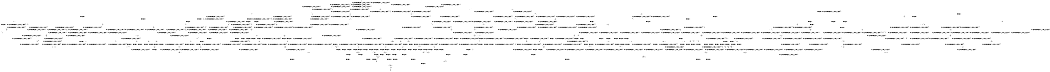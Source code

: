 digraph BCG {
size = "7, 10.5";
center = TRUE;
node [shape = circle];
0 [peripheries = 2];
0 -> 1 [label = "EX !0 !ATOMIC_EXCH_BRANCH (1, +1, TRUE, +0, 3, TRUE) !{}"];
0 -> 2 [label = "EX !2 !ATOMIC_EXCH_BRANCH (1, +0, TRUE, +0, 1, TRUE) !{}"];
0 -> 3 [label = "EX !1 !ATOMIC_EXCH_BRANCH (1, +1, TRUE, +1, 1, FALSE) !{}"];
0 -> 4 [label = "EX !0 !ATOMIC_EXCH_BRANCH (1, +1, TRUE, +0, 3, TRUE) !{}"];
0 -> 5 [label = "EX !2 !ATOMIC_EXCH_BRANCH (1, +0, TRUE, +0, 1, TRUE) !{}"];
0 -> 6 [label = "EX !1 !ATOMIC_EXCH_BRANCH (1, +1, TRUE, +1, 1, FALSE) !{}"];
1 -> 7 [label = "EX !2 !ATOMIC_EXCH_BRANCH (1, +0, TRUE, +0, 1, FALSE) !{}"];
2 -> 8 [label = "EX !0 !ATOMIC_EXCH_BRANCH (1, +1, TRUE, +0, 3, TRUE) !{}"];
3 -> 9 [label = "EX !0 !ATOMIC_EXCH_BRANCH (1, +1, TRUE, +0, 3, FALSE) !{}"];
4 -> 7 [label = "EX !2 !ATOMIC_EXCH_BRANCH (1, +0, TRUE, +0, 1, FALSE) !{}"];
4 -> 10 [label = "EX !1 !ATOMIC_EXCH_BRANCH (1, +1, TRUE, +1, 1, TRUE) !{}"];
4 -> 11 [label = "TERMINATE !0"];
4 -> 12 [label = "EX !2 !ATOMIC_EXCH_BRANCH (1, +0, TRUE, +0, 1, FALSE) !{}"];
4 -> 13 [label = "EX !1 !ATOMIC_EXCH_BRANCH (1, +1, TRUE, +1, 1, TRUE) !{}"];
4 -> 14 [label = "TERMINATE !0"];
5 -> 2 [label = "EX !2 !ATOMIC_EXCH_BRANCH (1, +0, TRUE, +0, 1, TRUE) !{}"];
5 -> 8 [label = "EX !0 !ATOMIC_EXCH_BRANCH (1, +1, TRUE, +0, 3, TRUE) !{}"];
5 -> 15 [label = "EX !1 !ATOMIC_EXCH_BRANCH (1, +1, TRUE, +1, 1, FALSE) !{}"];
5 -> 5 [label = "EX !2 !ATOMIC_EXCH_BRANCH (1, +0, TRUE, +0, 1, TRUE) !{}"];
5 -> 16 [label = "EX !0 !ATOMIC_EXCH_BRANCH (1, +1, TRUE, +0, 3, TRUE) !{}"];
5 -> 17 [label = "EX !1 !ATOMIC_EXCH_BRANCH (1, +1, TRUE, +1, 1, FALSE) !{}"];
6 -> 9 [label = "EX !0 !ATOMIC_EXCH_BRANCH (1, +1, TRUE, +0, 3, FALSE) !{}"];
6 -> 18 [label = "EX !2 !ATOMIC_EXCH_BRANCH (1, +0, TRUE, +0, 1, FALSE) !{}"];
6 -> 19 [label = "TERMINATE !1"];
6 -> 20 [label = "EX !0 !ATOMIC_EXCH_BRANCH (1, +1, TRUE, +0, 3, FALSE) !{}"];
6 -> 21 [label = "EX !2 !ATOMIC_EXCH_BRANCH (1, +0, TRUE, +0, 1, FALSE) !{}"];
6 -> 22 [label = "TERMINATE !1"];
7 -> 23 [label = "EX !1 !ATOMIC_EXCH_BRANCH (1, +1, TRUE, +1, 1, FALSE) !{}"];
8 -> 7 [label = "EX !2 !ATOMIC_EXCH_BRANCH (1, +0, TRUE, +0, 1, FALSE) !{}"];
9 -> 24 [label = "EX !0 !ATOMIC_EXCH_BRANCH (1, +1, TRUE, +1, 1, TRUE) !{}"];
10 -> 25 [label = "EX !2 !ATOMIC_EXCH_BRANCH (1, +0, TRUE, +0, 1, FALSE) !{}"];
11 -> 26 [label = "EX !2 !ATOMIC_EXCH_BRANCH (1, +0, TRUE, +0, 1, FALSE) !{}"];
12 -> 23 [label = "EX !1 !ATOMIC_EXCH_BRANCH (1, +1, TRUE, +1, 1, FALSE) !{}"];
12 -> 27 [label = "TERMINATE !0"];
12 -> 28 [label = "TERMINATE !2"];
12 -> 29 [label = "EX !1 !ATOMIC_EXCH_BRANCH (1, +1, TRUE, +1, 1, FALSE) !{}"];
12 -> 30 [label = "TERMINATE !0"];
12 -> 31 [label = "TERMINATE !2"];
13 -> 10 [label = "EX !1 !ATOMIC_EXCH_BRANCH (1, +1, TRUE, +1, 1, TRUE) !{}"];
13 -> 25 [label = "EX !2 !ATOMIC_EXCH_BRANCH (1, +0, TRUE, +0, 1, FALSE) !{}"];
13 -> 32 [label = "TERMINATE !0"];
13 -> 13 [label = "EX !1 !ATOMIC_EXCH_BRANCH (1, +1, TRUE, +1, 1, TRUE) !{}"];
13 -> 33 [label = "EX !2 !ATOMIC_EXCH_BRANCH (1, +0, TRUE, +0, 1, FALSE) !{}"];
13 -> 34 [label = "TERMINATE !0"];
14 -> 26 [label = "EX !2 !ATOMIC_EXCH_BRANCH (1, +0, TRUE, +0, 1, FALSE) !{}"];
14 -> 35 [label = "EX !1 !ATOMIC_EXCH_BRANCH (1, +1, TRUE, +1, 1, TRUE) !{}"];
14 -> 36 [label = "EX !2 !ATOMIC_EXCH_BRANCH (1, +0, TRUE, +0, 1, FALSE) !{}"];
14 -> 37 [label = "EX !1 !ATOMIC_EXCH_BRANCH (1, +1, TRUE, +1, 1, TRUE) !{}"];
15 -> 18 [label = "EX !2 !ATOMIC_EXCH_BRANCH (1, +0, TRUE, +0, 1, FALSE) !{}"];
16 -> 7 [label = "EX !2 !ATOMIC_EXCH_BRANCH (1, +0, TRUE, +0, 1, FALSE) !{}"];
16 -> 38 [label = "EX !1 !ATOMIC_EXCH_BRANCH (1, +1, TRUE, +1, 1, TRUE) !{}"];
16 -> 39 [label = "TERMINATE !0"];
16 -> 12 [label = "EX !2 !ATOMIC_EXCH_BRANCH (1, +0, TRUE, +0, 1, FALSE) !{}"];
16 -> 40 [label = "EX !1 !ATOMIC_EXCH_BRANCH (1, +1, TRUE, +1, 1, TRUE) !{}"];
16 -> 41 [label = "TERMINATE !0"];
17 -> 18 [label = "EX !2 !ATOMIC_EXCH_BRANCH (1, +0, TRUE, +0, 1, FALSE) !{}"];
17 -> 42 [label = "EX !0 !ATOMIC_EXCH_BRANCH (1, +1, TRUE, +0, 3, FALSE) !{}"];
17 -> 43 [label = "TERMINATE !1"];
17 -> 21 [label = "EX !2 !ATOMIC_EXCH_BRANCH (1, +0, TRUE, +0, 1, FALSE) !{}"];
17 -> 44 [label = "EX !0 !ATOMIC_EXCH_BRANCH (1, +1, TRUE, +0, 3, FALSE) !{}"];
17 -> 45 [label = "TERMINATE !1"];
18 -> 23 [label = "EX !0 !ATOMIC_EXCH_BRANCH (1, +1, TRUE, +0, 3, TRUE) !{}"];
19 -> 46 [label = "EX !0 !ATOMIC_EXCH_BRANCH (1, +1, TRUE, +0, 3, FALSE) !{}"];
20 -> 24 [label = "EX !0 !ATOMIC_EXCH_BRANCH (1, +1, TRUE, +1, 1, TRUE) !{}"];
20 -> 47 [label = "EX !2 !ATOMIC_EXCH_BRANCH (1, +0, TRUE, +0, 1, FALSE) !{}"];
20 -> 48 [label = "TERMINATE !1"];
20 -> 49 [label = "EX !0 !ATOMIC_EXCH_BRANCH (1, +1, TRUE, +1, 1, TRUE) !{}"];
20 -> 50 [label = "EX !2 !ATOMIC_EXCH_BRANCH (1, +0, TRUE, +0, 1, FALSE) !{}"];
20 -> 51 [label = "TERMINATE !1"];
21 -> 23 [label = "EX !0 !ATOMIC_EXCH_BRANCH (1, +1, TRUE, +0, 3, TRUE) !{}"];
21 -> 52 [label = "TERMINATE !2"];
21 -> 53 [label = "TERMINATE !1"];
21 -> 29 [label = "EX !0 !ATOMIC_EXCH_BRANCH (1, +1, TRUE, +0, 3, TRUE) !{}"];
21 -> 54 [label = "TERMINATE !2"];
21 -> 55 [label = "TERMINATE !1"];
22 -> 46 [label = "EX !0 !ATOMIC_EXCH_BRANCH (1, +1, TRUE, +0, 3, FALSE) !{}"];
22 -> 56 [label = "EX !2 !ATOMIC_EXCH_BRANCH (1, +0, TRUE, +0, 1, FALSE) !{}"];
22 -> 57 [label = "EX !0 !ATOMIC_EXCH_BRANCH (1, +1, TRUE, +0, 3, FALSE) !{}"];
22 -> 58 [label = "EX !2 !ATOMIC_EXCH_BRANCH (1, +0, TRUE, +0, 1, FALSE) !{}"];
23 -> 59 [label = "TERMINATE !0"];
24 -> 60 [label = "EX !2 !ATOMIC_EXCH_BRANCH (1, +0, TRUE, +0, 1, FALSE) !{}"];
25 -> 23 [label = "EX !1 !ATOMIC_EXCH_BRANCH (1, +1, TRUE, +1, 1, FALSE) !{}"];
26 -> 61 [label = "EX !1 !ATOMIC_EXCH_BRANCH (1, +1, TRUE, +1, 1, FALSE) !{}"];
27 -> 61 [label = "EX !1 !ATOMIC_EXCH_BRANCH (1, +1, TRUE, +1, 1, FALSE) !{}"];
28 -> 62 [label = "EX !1 !ATOMIC_EXCH_BRANCH (1, +1, TRUE, +1, 1, FALSE) !{}"];
29 -> 59 [label = "TERMINATE !0"];
29 -> 63 [label = "TERMINATE !2"];
29 -> 64 [label = "TERMINATE !1"];
29 -> 65 [label = "TERMINATE !0"];
29 -> 66 [label = "TERMINATE !2"];
29 -> 67 [label = "TERMINATE !1"];
30 -> 61 [label = "EX !1 !ATOMIC_EXCH_BRANCH (1, +1, TRUE, +1, 1, FALSE) !{}"];
30 -> 68 [label = "TERMINATE !2"];
30 -> 69 [label = "EX !1 !ATOMIC_EXCH_BRANCH (1, +1, TRUE, +1, 1, FALSE) !{}"];
30 -> 70 [label = "TERMINATE !2"];
31 -> 62 [label = "EX !1 !ATOMIC_EXCH_BRANCH (1, +1, TRUE, +1, 1, FALSE) !{}"];
31 -> 68 [label = "TERMINATE !0"];
31 -> 71 [label = "EX !1 !ATOMIC_EXCH_BRANCH (1, +1, TRUE, +1, 1, FALSE) !{}"];
31 -> 70 [label = "TERMINATE !0"];
32 -> 72 [label = "EX !2 !ATOMIC_EXCH_BRANCH (1, +0, TRUE, +0, 1, FALSE) !{}"];
33 -> 23 [label = "EX !1 !ATOMIC_EXCH_BRANCH (1, +1, TRUE, +1, 1, FALSE) !{}"];
33 -> 73 [label = "TERMINATE !0"];
33 -> 74 [label = "TERMINATE !2"];
33 -> 29 [label = "EX !1 !ATOMIC_EXCH_BRANCH (1, +1, TRUE, +1, 1, FALSE) !{}"];
33 -> 75 [label = "TERMINATE !0"];
33 -> 76 [label = "TERMINATE !2"];
34 -> 72 [label = "EX !2 !ATOMIC_EXCH_BRANCH (1, +0, TRUE, +0, 1, FALSE) !{}"];
34 -> 35 [label = "EX !1 !ATOMIC_EXCH_BRANCH (1, +1, TRUE, +1, 1, TRUE) !{}"];
34 -> 77 [label = "EX !2 !ATOMIC_EXCH_BRANCH (1, +0, TRUE, +0, 1, FALSE) !{}"];
34 -> 37 [label = "EX !1 !ATOMIC_EXCH_BRANCH (1, +1, TRUE, +1, 1, TRUE) !{}"];
35 -> 72 [label = "EX !2 !ATOMIC_EXCH_BRANCH (1, +0, TRUE, +0, 1, FALSE) !{}"];
36 -> 61 [label = "EX !1 !ATOMIC_EXCH_BRANCH (1, +1, TRUE, +1, 1, FALSE) !{}"];
36 -> 68 [label = "TERMINATE !2"];
36 -> 69 [label = "EX !1 !ATOMIC_EXCH_BRANCH (1, +1, TRUE, +1, 1, FALSE) !{}"];
36 -> 70 [label = "TERMINATE !2"];
37 -> 35 [label = "EX !1 !ATOMIC_EXCH_BRANCH (1, +1, TRUE, +1, 1, TRUE) !{}"];
37 -> 72 [label = "EX !2 !ATOMIC_EXCH_BRANCH (1, +0, TRUE, +0, 1, FALSE) !{}"];
37 -> 37 [label = "EX !1 !ATOMIC_EXCH_BRANCH (1, +1, TRUE, +1, 1, TRUE) !{}"];
37 -> 77 [label = "EX !2 !ATOMIC_EXCH_BRANCH (1, +0, TRUE, +0, 1, FALSE) !{}"];
38 -> 25 [label = "EX !2 !ATOMIC_EXCH_BRANCH (1, +0, TRUE, +0, 1, FALSE) !{}"];
39 -> 78 [label = "EX !1 !ATOMIC_EXCH_BRANCH (1, +1, TRUE, +1, 1, TRUE) !{}"];
40 -> 38 [label = "EX !1 !ATOMIC_EXCH_BRANCH (1, +1, TRUE, +1, 1, TRUE) !{}"];
40 -> 25 [label = "EX !2 !ATOMIC_EXCH_BRANCH (1, +0, TRUE, +0, 1, FALSE) !{}"];
40 -> 79 [label = "TERMINATE !0"];
40 -> 40 [label = "EX !1 !ATOMIC_EXCH_BRANCH (1, +1, TRUE, +1, 1, TRUE) !{}"];
40 -> 33 [label = "EX !2 !ATOMIC_EXCH_BRANCH (1, +0, TRUE, +0, 1, FALSE) !{}"];
40 -> 80 [label = "TERMINATE !0"];
41 -> 78 [label = "EX !1 !ATOMIC_EXCH_BRANCH (1, +1, TRUE, +1, 1, TRUE) !{}"];
41 -> 26 [label = "EX !2 !ATOMIC_EXCH_BRANCH (1, +0, TRUE, +0, 1, FALSE) !{}"];
41 -> 81 [label = "EX !1 !ATOMIC_EXCH_BRANCH (1, +1, TRUE, +1, 1, TRUE) !{}"];
41 -> 36 [label = "EX !2 !ATOMIC_EXCH_BRANCH (1, +0, TRUE, +0, 1, FALSE) !{}"];
42 -> 82 [label = "EX !0 !ATOMIC_EXCH_BRANCH (1, +1, TRUE, +1, 1, TRUE) !{}"];
43 -> 83 [label = "EX !0 !ATOMIC_EXCH_BRANCH (1, +1, TRUE, +0, 3, FALSE) !{}"];
44 -> 82 [label = "EX !0 !ATOMIC_EXCH_BRANCH (1, +1, TRUE, +1, 1, TRUE) !{}"];
44 -> 47 [label = "EX !2 !ATOMIC_EXCH_BRANCH (1, +0, TRUE, +0, 1, FALSE) !{}"];
44 -> 84 [label = "TERMINATE !1"];
44 -> 85 [label = "EX !0 !ATOMIC_EXCH_BRANCH (1, +1, TRUE, +1, 1, TRUE) !{}"];
44 -> 50 [label = "EX !2 !ATOMIC_EXCH_BRANCH (1, +0, TRUE, +0, 1, FALSE) !{}"];
44 -> 86 [label = "TERMINATE !1"];
45 -> 83 [label = "EX !0 !ATOMIC_EXCH_BRANCH (1, +1, TRUE, +0, 3, FALSE) !{}"];
45 -> 56 [label = "EX !2 !ATOMIC_EXCH_BRANCH (1, +0, TRUE, +0, 1, FALSE) !{}"];
45 -> 87 [label = "EX !0 !ATOMIC_EXCH_BRANCH (1, +1, TRUE, +0, 3, FALSE) !{}"];
45 -> 58 [label = "EX !2 !ATOMIC_EXCH_BRANCH (1, +0, TRUE, +0, 1, FALSE) !{}"];
46 -> 88 [label = "EX !0 !ATOMIC_EXCH_BRANCH (1, +1, TRUE, +1, 1, TRUE) !{}"];
47 -> 23 [label = "EX !0 !ATOMIC_EXCH_BRANCH (1, +1, TRUE, +1, 1, FALSE) !{}"];
48 -> 89 [label = "EX !2 !ATOMIC_EXCH_BRANCH (1, +0, TRUE, +0, 1, FALSE) !{}"];
49 -> 9 [label = "EX !0 !ATOMIC_EXCH_BRANCH (1, +1, TRUE, +0, 3, FALSE) !{}"];
49 -> 60 [label = "EX !2 !ATOMIC_EXCH_BRANCH (1, +0, TRUE, +0, 1, FALSE) !{}"];
49 -> 90 [label = "TERMINATE !1"];
49 -> 20 [label = "EX !0 !ATOMIC_EXCH_BRANCH (1, +1, TRUE, +0, 3, FALSE) !{}"];
49 -> 91 [label = "EX !2 !ATOMIC_EXCH_BRANCH (1, +0, TRUE, +0, 1, FALSE) !{}"];
49 -> 92 [label = "TERMINATE !1"];
50 -> 23 [label = "EX !0 !ATOMIC_EXCH_BRANCH (1, +1, TRUE, +1, 1, FALSE) !{}"];
50 -> 93 [label = "TERMINATE !2"];
50 -> 94 [label = "TERMINATE !1"];
50 -> 29 [label = "EX !0 !ATOMIC_EXCH_BRANCH (1, +1, TRUE, +1, 1, FALSE) !{}"];
50 -> 95 [label = "TERMINATE !2"];
50 -> 96 [label = "TERMINATE !1"];
51 -> 89 [label = "EX !2 !ATOMIC_EXCH_BRANCH (1, +0, TRUE, +0, 1, FALSE) !{}"];
51 -> 88 [label = "EX !0 !ATOMIC_EXCH_BRANCH (1, +1, TRUE, +1, 1, TRUE) !{}"];
51 -> 97 [label = "EX !2 !ATOMIC_EXCH_BRANCH (1, +0, TRUE, +0, 1, FALSE) !{}"];
51 -> 98 [label = "EX !0 !ATOMIC_EXCH_BRANCH (1, +1, TRUE, +1, 1, TRUE) !{}"];
52 -> 62 [label = "EX !0 !ATOMIC_EXCH_BRANCH (1, +1, TRUE, +0, 3, TRUE) !{}"];
53 -> 99 [label = "EX !0 !ATOMIC_EXCH_BRANCH (1, +1, TRUE, +0, 3, TRUE) !{}"];
54 -> 62 [label = "EX !0 !ATOMIC_EXCH_BRANCH (1, +1, TRUE, +0, 3, TRUE) !{}"];
54 -> 100 [label = "TERMINATE !1"];
54 -> 71 [label = "EX !0 !ATOMIC_EXCH_BRANCH (1, +1, TRUE, +0, 3, TRUE) !{}"];
54 -> 101 [label = "TERMINATE !1"];
55 -> 99 [label = "EX !0 !ATOMIC_EXCH_BRANCH (1, +1, TRUE, +0, 3, TRUE) !{}"];
55 -> 100 [label = "TERMINATE !2"];
55 -> 102 [label = "EX !0 !ATOMIC_EXCH_BRANCH (1, +1, TRUE, +0, 3, TRUE) !{}"];
55 -> 101 [label = "TERMINATE !2"];
56 -> 99 [label = "EX !0 !ATOMIC_EXCH_BRANCH (1, +1, TRUE, +0, 3, TRUE) !{}"];
57 -> 88 [label = "EX !0 !ATOMIC_EXCH_BRANCH (1, +1, TRUE, +1, 1, TRUE) !{}"];
57 -> 89 [label = "EX !2 !ATOMIC_EXCH_BRANCH (1, +0, TRUE, +0, 1, FALSE) !{}"];
57 -> 98 [label = "EX !0 !ATOMIC_EXCH_BRANCH (1, +1, TRUE, +1, 1, TRUE) !{}"];
57 -> 97 [label = "EX !2 !ATOMIC_EXCH_BRANCH (1, +0, TRUE, +0, 1, FALSE) !{}"];
58 -> 99 [label = "EX !0 !ATOMIC_EXCH_BRANCH (1, +1, TRUE, +0, 3, TRUE) !{}"];
58 -> 100 [label = "TERMINATE !2"];
58 -> 102 [label = "EX !0 !ATOMIC_EXCH_BRANCH (1, +1, TRUE, +0, 3, TRUE) !{}"];
58 -> 101 [label = "TERMINATE !2"];
59 -> 103 [label = "TERMINATE !2"];
60 -> 23 [label = "EX !0 !ATOMIC_EXCH_BRANCH (1, +1, TRUE, +0, 3, TRUE) !{}"];
61 -> 103 [label = "TERMINATE !2"];
62 -> 103 [label = "TERMINATE !0"];
63 -> 103 [label = "TERMINATE !0"];
64 -> 104 [label = "TERMINATE !0"];
65 -> 103 [label = "TERMINATE !2"];
65 -> 104 [label = "TERMINATE !1"];
65 -> 105 [label = "TERMINATE !2"];
65 -> 106 [label = "TERMINATE !1"];
66 -> 103 [label = "TERMINATE !0"];
66 -> 107 [label = "TERMINATE !1"];
66 -> 105 [label = "TERMINATE !0"];
66 -> 108 [label = "TERMINATE !1"];
67 -> 104 [label = "TERMINATE !0"];
67 -> 107 [label = "TERMINATE !2"];
67 -> 106 [label = "TERMINATE !0"];
67 -> 108 [label = "TERMINATE !2"];
68 -> 109 [label = "EX !1 !ATOMIC_EXCH_BRANCH (1, +1, TRUE, +1, 1, FALSE) !{}"];
69 -> 103 [label = "TERMINATE !2"];
69 -> 104 [label = "TERMINATE !1"];
69 -> 105 [label = "TERMINATE !2"];
69 -> 106 [label = "TERMINATE !1"];
70 -> 109 [label = "EX !1 !ATOMIC_EXCH_BRANCH (1, +1, TRUE, +1, 1, FALSE) !{}"];
70 -> 110 [label = "EX !1 !ATOMIC_EXCH_BRANCH (1, +1, TRUE, +1, 1, FALSE) !{}"];
71 -> 103 [label = "TERMINATE !0"];
71 -> 107 [label = "TERMINATE !1"];
71 -> 105 [label = "TERMINATE !0"];
71 -> 108 [label = "TERMINATE !1"];
72 -> 61 [label = "EX !1 !ATOMIC_EXCH_BRANCH (1, +1, TRUE, +1, 1, FALSE) !{}"];
73 -> 111 [label = "TERMINATE !2"];
74 -> 111 [label = "TERMINATE !0"];
75 -> 111 [label = "TERMINATE !2"];
75 -> 61 [label = "EX !1 !ATOMIC_EXCH_BRANCH (1, +1, TRUE, +1, 1, FALSE) !{}"];
75 -> 112 [label = "TERMINATE !2"];
75 -> 69 [label = "EX !1 !ATOMIC_EXCH_BRANCH (1, +1, TRUE, +1, 1, FALSE) !{}"];
76 -> 111 [label = "TERMINATE !0"];
76 -> 62 [label = "EX !1 !ATOMIC_EXCH_BRANCH (1, +1, TRUE, +1, 1, FALSE) !{}"];
76 -> 112 [label = "TERMINATE !0"];
76 -> 71 [label = "EX !1 !ATOMIC_EXCH_BRANCH (1, +1, TRUE, +1, 1, FALSE) !{}"];
77 -> 61 [label = "EX !1 !ATOMIC_EXCH_BRANCH (1, +1, TRUE, +1, 1, FALSE) !{}"];
77 -> 111 [label = "TERMINATE !2"];
77 -> 69 [label = "EX !1 !ATOMIC_EXCH_BRANCH (1, +1, TRUE, +1, 1, FALSE) !{}"];
77 -> 112 [label = "TERMINATE !2"];
78 -> 72 [label = "EX !2 !ATOMIC_EXCH_BRANCH (1, +0, TRUE, +0, 1, FALSE) !{}"];
79 -> 78 [label = "EX !1 !ATOMIC_EXCH_BRANCH (1, +1, TRUE, +1, 1, TRUE) !{}"];
80 -> 78 [label = "EX !1 !ATOMIC_EXCH_BRANCH (1, +1, TRUE, +1, 1, TRUE) !{}"];
80 -> 72 [label = "EX !2 !ATOMIC_EXCH_BRANCH (1, +0, TRUE, +0, 1, FALSE) !{}"];
80 -> 81 [label = "EX !1 !ATOMIC_EXCH_BRANCH (1, +1, TRUE, +1, 1, TRUE) !{}"];
80 -> 77 [label = "EX !2 !ATOMIC_EXCH_BRANCH (1, +0, TRUE, +0, 1, FALSE) !{}"];
81 -> 78 [label = "EX !1 !ATOMIC_EXCH_BRANCH (1, +1, TRUE, +1, 1, TRUE) !{}"];
81 -> 72 [label = "EX !2 !ATOMIC_EXCH_BRANCH (1, +0, TRUE, +0, 1, FALSE) !{}"];
81 -> 81 [label = "EX !1 !ATOMIC_EXCH_BRANCH (1, +1, TRUE, +1, 1, TRUE) !{}"];
81 -> 77 [label = "EX !2 !ATOMIC_EXCH_BRANCH (1, +0, TRUE, +0, 1, FALSE) !{}"];
82 -> 60 [label = "EX !2 !ATOMIC_EXCH_BRANCH (1, +0, TRUE, +0, 1, FALSE) !{}"];
83 -> 113 [label = "EX !0 !ATOMIC_EXCH_BRANCH (1, +1, TRUE, +1, 1, TRUE) !{}"];
84 -> 113 [label = "EX !0 !ATOMIC_EXCH_BRANCH (1, +1, TRUE, +1, 1, TRUE) !{}"];
85 -> 42 [label = "EX !0 !ATOMIC_EXCH_BRANCH (1, +1, TRUE, +0, 3, FALSE) !{}"];
85 -> 60 [label = "EX !2 !ATOMIC_EXCH_BRANCH (1, +0, TRUE, +0, 1, FALSE) !{}"];
85 -> 114 [label = "TERMINATE !1"];
85 -> 44 [label = "EX !0 !ATOMIC_EXCH_BRANCH (1, +1, TRUE, +0, 3, FALSE) !{}"];
85 -> 91 [label = "EX !2 !ATOMIC_EXCH_BRANCH (1, +0, TRUE, +0, 1, FALSE) !{}"];
85 -> 115 [label = "TERMINATE !1"];
86 -> 113 [label = "EX !0 !ATOMIC_EXCH_BRANCH (1, +1, TRUE, +1, 1, TRUE) !{}"];
86 -> 89 [label = "EX !2 !ATOMIC_EXCH_BRANCH (1, +0, TRUE, +0, 1, FALSE) !{}"];
86 -> 116 [label = "EX !0 !ATOMIC_EXCH_BRANCH (1, +1, TRUE, +1, 1, TRUE) !{}"];
86 -> 97 [label = "EX !2 !ATOMIC_EXCH_BRANCH (1, +0, TRUE, +0, 1, FALSE) !{}"];
87 -> 113 [label = "EX !0 !ATOMIC_EXCH_BRANCH (1, +1, TRUE, +1, 1, TRUE) !{}"];
87 -> 89 [label = "EX !2 !ATOMIC_EXCH_BRANCH (1, +0, TRUE, +0, 1, FALSE) !{}"];
87 -> 116 [label = "EX !0 !ATOMIC_EXCH_BRANCH (1, +1, TRUE, +1, 1, TRUE) !{}"];
87 -> 97 [label = "EX !2 !ATOMIC_EXCH_BRANCH (1, +0, TRUE, +0, 1, FALSE) !{}"];
88 -> 117 [label = "EX !2 !ATOMIC_EXCH_BRANCH (1, +0, TRUE, +0, 1, FALSE) !{}"];
89 -> 99 [label = "EX !0 !ATOMIC_EXCH_BRANCH (1, +1, TRUE, +1, 1, FALSE) !{}"];
90 -> 117 [label = "EX !2 !ATOMIC_EXCH_BRANCH (1, +0, TRUE, +0, 1, FALSE) !{}"];
91 -> 23 [label = "EX !0 !ATOMIC_EXCH_BRANCH (1, +1, TRUE, +0, 3, TRUE) !{}"];
91 -> 118 [label = "TERMINATE !2"];
91 -> 119 [label = "TERMINATE !1"];
91 -> 29 [label = "EX !0 !ATOMIC_EXCH_BRANCH (1, +1, TRUE, +0, 3, TRUE) !{}"];
91 -> 120 [label = "TERMINATE !2"];
91 -> 121 [label = "TERMINATE !1"];
92 -> 117 [label = "EX !2 !ATOMIC_EXCH_BRANCH (1, +0, TRUE, +0, 1, FALSE) !{}"];
92 -> 46 [label = "EX !0 !ATOMIC_EXCH_BRANCH (1, +1, TRUE, +0, 3, FALSE) !{}"];
92 -> 122 [label = "EX !2 !ATOMIC_EXCH_BRANCH (1, +0, TRUE, +0, 1, FALSE) !{}"];
92 -> 57 [label = "EX !0 !ATOMIC_EXCH_BRANCH (1, +1, TRUE, +0, 3, FALSE) !{}"];
93 -> 123 [label = "TERMINATE !1"];
94 -> 123 [label = "TERMINATE !2"];
95 -> 123 [label = "TERMINATE !1"];
95 -> 62 [label = "EX !0 !ATOMIC_EXCH_BRANCH (1, +1, TRUE, +1, 1, FALSE) !{}"];
95 -> 124 [label = "TERMINATE !1"];
95 -> 71 [label = "EX !0 !ATOMIC_EXCH_BRANCH (1, +1, TRUE, +1, 1, FALSE) !{}"];
96 -> 123 [label = "TERMINATE !2"];
96 -> 99 [label = "EX !0 !ATOMIC_EXCH_BRANCH (1, +1, TRUE, +1, 1, FALSE) !{}"];
96 -> 124 [label = "TERMINATE !2"];
96 -> 102 [label = "EX !0 !ATOMIC_EXCH_BRANCH (1, +1, TRUE, +1, 1, FALSE) !{}"];
97 -> 99 [label = "EX !0 !ATOMIC_EXCH_BRANCH (1, +1, TRUE, +1, 1, FALSE) !{}"];
97 -> 123 [label = "TERMINATE !2"];
97 -> 102 [label = "EX !0 !ATOMIC_EXCH_BRANCH (1, +1, TRUE, +1, 1, FALSE) !{}"];
97 -> 124 [label = "TERMINATE !2"];
98 -> 46 [label = "EX !0 !ATOMIC_EXCH_BRANCH (1, +1, TRUE, +0, 3, FALSE) !{}"];
98 -> 117 [label = "EX !2 !ATOMIC_EXCH_BRANCH (1, +0, TRUE, +0, 1, FALSE) !{}"];
98 -> 57 [label = "EX !0 !ATOMIC_EXCH_BRANCH (1, +1, TRUE, +0, 3, FALSE) !{}"];
98 -> 122 [label = "EX !2 !ATOMIC_EXCH_BRANCH (1, +0, TRUE, +0, 1, FALSE) !{}"];
99 -> 104 [label = "TERMINATE !0"];
100 -> 125 [label = "EX !0 !ATOMIC_EXCH_BRANCH (1, +1, TRUE, +0, 3, TRUE) !{}"];
101 -> 125 [label = "EX !0 !ATOMIC_EXCH_BRANCH (1, +1, TRUE, +0, 3, TRUE) !{}"];
101 -> 126 [label = "EX !0 !ATOMIC_EXCH_BRANCH (1, +1, TRUE, +0, 3, TRUE) !{}"];
102 -> 104 [label = "TERMINATE !0"];
102 -> 107 [label = "TERMINATE !2"];
102 -> 106 [label = "TERMINATE !0"];
102 -> 108 [label = "TERMINATE !2"];
103 -> 127 [label = "TERMINATE !1"];
104 -> 127 [label = "TERMINATE !2"];
105 -> 127 [label = "TERMINATE !1"];
105 -> 128 [label = "TERMINATE !1"];
106 -> 127 [label = "TERMINATE !2"];
106 -> 128 [label = "TERMINATE !2"];
107 -> 127 [label = "TERMINATE !0"];
108 -> 127 [label = "TERMINATE !0"];
108 -> 128 [label = "TERMINATE !0"];
109 -> 127 [label = "TERMINATE !1"];
110 -> 127 [label = "TERMINATE !1"];
110 -> 128 [label = "TERMINATE !1"];
111 -> 109 [label = "EX !1 !ATOMIC_EXCH_BRANCH (1, +1, TRUE, +1, 1, FALSE) !{}"];
112 -> 109 [label = "EX !1 !ATOMIC_EXCH_BRANCH (1, +1, TRUE, +1, 1, FALSE) !{}"];
112 -> 110 [label = "EX !1 !ATOMIC_EXCH_BRANCH (1, +1, TRUE, +1, 1, FALSE) !{}"];
113 -> 117 [label = "EX !2 !ATOMIC_EXCH_BRANCH (1, +0, TRUE, +0, 1, FALSE) !{}"];
114 -> 83 [label = "EX !0 !ATOMIC_EXCH_BRANCH (1, +1, TRUE, +0, 3, FALSE) !{}"];
115 -> 83 [label = "EX !0 !ATOMIC_EXCH_BRANCH (1, +1, TRUE, +0, 3, FALSE) !{}"];
115 -> 117 [label = "EX !2 !ATOMIC_EXCH_BRANCH (1, +0, TRUE, +0, 1, FALSE) !{}"];
115 -> 87 [label = "EX !0 !ATOMIC_EXCH_BRANCH (1, +1, TRUE, +0, 3, FALSE) !{}"];
115 -> 122 [label = "EX !2 !ATOMIC_EXCH_BRANCH (1, +0, TRUE, +0, 1, FALSE) !{}"];
116 -> 83 [label = "EX !0 !ATOMIC_EXCH_BRANCH (1, +1, TRUE, +0, 3, FALSE) !{}"];
116 -> 117 [label = "EX !2 !ATOMIC_EXCH_BRANCH (1, +0, TRUE, +0, 1, FALSE) !{}"];
116 -> 87 [label = "EX !0 !ATOMIC_EXCH_BRANCH (1, +1, TRUE, +0, 3, FALSE) !{}"];
116 -> 122 [label = "EX !2 !ATOMIC_EXCH_BRANCH (1, +0, TRUE, +0, 1, FALSE) !{}"];
117 -> 99 [label = "EX !0 !ATOMIC_EXCH_BRANCH (1, +1, TRUE, +0, 3, TRUE) !{}"];
118 -> 129 [label = "TERMINATE !1"];
119 -> 129 [label = "TERMINATE !2"];
120 -> 129 [label = "TERMINATE !1"];
120 -> 62 [label = "EX !0 !ATOMIC_EXCH_BRANCH (1, +1, TRUE, +0, 3, TRUE) !{}"];
120 -> 130 [label = "TERMINATE !1"];
120 -> 71 [label = "EX !0 !ATOMIC_EXCH_BRANCH (1, +1, TRUE, +0, 3, TRUE) !{}"];
121 -> 129 [label = "TERMINATE !2"];
121 -> 99 [label = "EX !0 !ATOMIC_EXCH_BRANCH (1, +1, TRUE, +0, 3, TRUE) !{}"];
121 -> 130 [label = "TERMINATE !2"];
121 -> 102 [label = "EX !0 !ATOMIC_EXCH_BRANCH (1, +1, TRUE, +0, 3, TRUE) !{}"];
122 -> 99 [label = "EX !0 !ATOMIC_EXCH_BRANCH (1, +1, TRUE, +0, 3, TRUE) !{}"];
122 -> 129 [label = "TERMINATE !2"];
122 -> 102 [label = "EX !0 !ATOMIC_EXCH_BRANCH (1, +1, TRUE, +0, 3, TRUE) !{}"];
122 -> 130 [label = "TERMINATE !2"];
123 -> 125 [label = "EX !0 !ATOMIC_EXCH_BRANCH (1, +1, TRUE, +1, 1, FALSE) !{}"];
124 -> 125 [label = "EX !0 !ATOMIC_EXCH_BRANCH (1, +1, TRUE, +1, 1, FALSE) !{}"];
124 -> 126 [label = "EX !0 !ATOMIC_EXCH_BRANCH (1, +1, TRUE, +1, 1, FALSE) !{}"];
125 -> 127 [label = "TERMINATE !0"];
126 -> 127 [label = "TERMINATE !0"];
126 -> 128 [label = "TERMINATE !0"];
127 -> 131 [label = "exit"];
128 -> 132 [label = "exit"];
129 -> 125 [label = "EX !0 !ATOMIC_EXCH_BRANCH (1, +1, TRUE, +0, 3, TRUE) !{}"];
130 -> 125 [label = "EX !0 !ATOMIC_EXCH_BRANCH (1, +1, TRUE, +0, 3, TRUE) !{}"];
130 -> 126 [label = "EX !0 !ATOMIC_EXCH_BRANCH (1, +1, TRUE, +0, 3, TRUE) !{}"];
}
